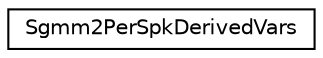 digraph "Graphical Class Hierarchy"
{
  edge [fontname="Helvetica",fontsize="10",labelfontname="Helvetica",labelfontsize="10"];
  node [fontname="Helvetica",fontsize="10",shape=record];
  rankdir="LR";
  Node0 [label="Sgmm2PerSpkDerivedVars",height=0.2,width=0.4,color="black", fillcolor="white", style="filled",URL="$classkaldi_1_1Sgmm2PerSpkDerivedVars.html"];
}

